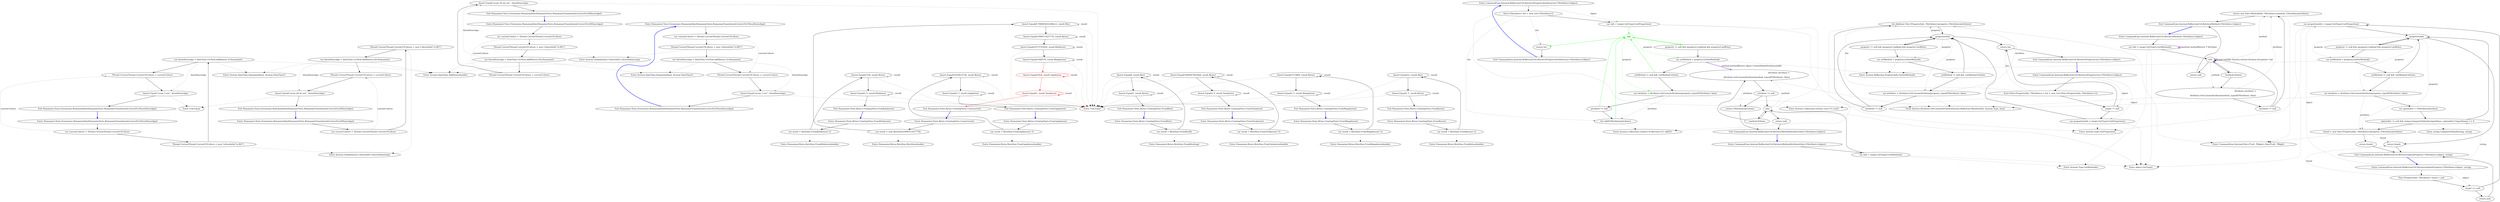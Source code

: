 digraph  {
n0 [label="Entry Humanizer.Tests.Extensions.RomanianDateHumanizeTests.RomanianTranslationIsCorrectForThreeHoursAgo()", span="11-11", cluster="Humanizer.Tests.Extensions.RomanianDateHumanizeTests.RomanianTranslationIsCorrectForThreeHoursAgo()"];
n1 [label="var currentCulture = Thread.CurrentThread.CurrentUICulture", span="13-13", cluster="Humanizer.Tests.Extensions.RomanianDateHumanizeTests.RomanianTranslationIsCorrectForThreeHoursAgo()"];
n2 [label="Thread.CurrentThread.CurrentUICulture = new CultureInfo(''ro-RO'')", span="14-14", cluster="Humanizer.Tests.Extensions.RomanianDateHumanizeTests.RomanianTranslationIsCorrectForThreeHoursAgo()"];
n4 [label="Thread.CurrentThread.CurrentUICulture = currentCulture", span="18-18", cluster="Humanizer.Tests.Extensions.RomanianDateHumanizeTests.RomanianTranslationIsCorrectForThreeHoursAgo()"];
n3 [label="var threeHoursAgo = DateTime.UtcNow.AddHours(-3).Humanize()", span="16-16", cluster="Humanizer.Tests.Extensions.RomanianDateHumanizeTests.RomanianTranslationIsCorrectForThreeHoursAgo()"];
n7 [label="Entry System.Globalization.CultureInfo.CultureInfo(string)", span="0-0", cluster="System.Globalization.CultureInfo.CultureInfo(string)"];
n8 [label="Entry System.DateTime.AddHours(double)", span="0-0", cluster="System.DateTime.AddHours(double)"];
n9 [label="Entry System.DateTime.Humanize(bool, System.DateTime?)", span="21-21", cluster="System.DateTime.Humanize(bool, System.DateTime?)"];
n5 [label="Assert.Equal(''acum 3 ore'', threeHoursAgo)", span="20-20", cluster="Humanizer.Tests.Extensions.RomanianDateHumanizeTests.RomanianTranslationIsCorrectForThreeHoursAgo()"];
n6 [label="Exit Humanizer.Tests.Extensions.RomanianDateHumanizeTests.RomanianTranslationIsCorrectForThreeHoursAgo()", span="11-11", cluster="Humanizer.Tests.Extensions.RomanianDateHumanizeTests.RomanianTranslationIsCorrectForThreeHoursAgo()"];
n10 [label="Entry Unk.Equal", span="", cluster="Unk.Equal"];
n11 [label="Entry Humanizer.Tests.Extensions.RomanianDateHumanizeTests.RomanianTranslationIsCorrectFor20HoursAgo()", span="24-24", cluster="Humanizer.Tests.Extensions.RomanianDateHumanizeTests.RomanianTranslationIsCorrectFor20HoursAgo()"];
n12 [label="var currentCulture = Thread.CurrentThread.CurrentUICulture", span="26-26", cluster="Humanizer.Tests.Extensions.RomanianDateHumanizeTests.RomanianTranslationIsCorrectFor20HoursAgo()"];
n13 [label="Thread.CurrentThread.CurrentUICulture = new CultureInfo(''ro-RO'')", span="27-27", cluster="Humanizer.Tests.Extensions.RomanianDateHumanizeTests.RomanianTranslationIsCorrectFor20HoursAgo()"];
n15 [label="Thread.CurrentThread.CurrentUICulture = currentCulture", span="31-31", cluster="Humanizer.Tests.Extensions.RomanianDateHumanizeTests.RomanianTranslationIsCorrectFor20HoursAgo()"];
n14 [label="var threeHoursAgo = DateTime.UtcNow.AddHours(-20).Humanize()", span="29-29", cluster="Humanizer.Tests.Extensions.RomanianDateHumanizeTests.RomanianTranslationIsCorrectFor20HoursAgo()"];
n16 [label="Assert.Equal(''acum 20 de ore'', threeHoursAgo)", span="33-33", cluster="Humanizer.Tests.Extensions.RomanianDateHumanizeTests.RomanianTranslationIsCorrectFor20HoursAgo()"];
n17 [label="Exit Humanizer.Tests.Extensions.RomanianDateHumanizeTests.RomanianTranslationIsCorrectFor20HoursAgo()", span="24-24", cluster="Humanizer.Tests.Extensions.RomanianDateHumanizeTests.RomanianTranslationIsCorrectFor20HoursAgo()"];
m0_0 [label="Entry Humanizer.Tests.Extensions.RomanianDateHumanizeTests.RomanianTranslationIsCorrectForThreeHoursAgo()", span="11-11", cluster="Humanizer.Tests.Extensions.RomanianDateHumanizeTests.RomanianTranslationIsCorrectForThreeHoursAgo()", file="InstanceBuilder.cs"];
m0_1 [label="var currentCulture = Thread.CurrentThread.CurrentUICulture", span="13-13", cluster="Humanizer.Tests.Extensions.RomanianDateHumanizeTests.RomanianTranslationIsCorrectForThreeHoursAgo()", file="InstanceBuilder.cs"];
m0_2 [label="Thread.CurrentThread.CurrentUICulture = new CultureInfo(''ro-RO'')", span="14-14", cluster="Humanizer.Tests.Extensions.RomanianDateHumanizeTests.RomanianTranslationIsCorrectForThreeHoursAgo()", file="InstanceBuilder.cs"];
m0_4 [label="Thread.CurrentThread.CurrentUICulture = currentCulture", span="18-18", cluster="Humanizer.Tests.Extensions.RomanianDateHumanizeTests.RomanianTranslationIsCorrectForThreeHoursAgo()", file="InstanceBuilder.cs"];
m0_3 [label="var threeHoursAgo = DateTime.UtcNow.AddHours(-3).Humanize()", span="16-16", cluster="Humanizer.Tests.Extensions.RomanianDateHumanizeTests.RomanianTranslationIsCorrectForThreeHoursAgo()", file="InstanceBuilder.cs"];
m0_5 [label="Assert.Equal(''acum 3 ore'', threeHoursAgo)", span="20-20", cluster="Humanizer.Tests.Extensions.RomanianDateHumanizeTests.RomanianTranslationIsCorrectForThreeHoursAgo()", file="InstanceBuilder.cs"];
m0_6 [label="Exit Humanizer.Tests.Extensions.RomanianDateHumanizeTests.RomanianTranslationIsCorrectForThreeHoursAgo()", span="11-11", cluster="Humanizer.Tests.Extensions.RomanianDateHumanizeTests.RomanianTranslationIsCorrectForThreeHoursAgo()", file="InstanceBuilder.cs"];
m0_11 [label="Entry Humanizer.Tests.Extensions.RomanianDateHumanizeTests.RomanianTranslationIsCorrectFor20HoursAgo()", span="24-24", cluster="Humanizer.Tests.Extensions.RomanianDateHumanizeTests.RomanianTranslationIsCorrectFor20HoursAgo()", file="InstanceBuilder.cs"];
m0_12 [label="var currentCulture = Thread.CurrentThread.CurrentUICulture", span="26-26", cluster="Humanizer.Tests.Extensions.RomanianDateHumanizeTests.RomanianTranslationIsCorrectFor20HoursAgo()", file="InstanceBuilder.cs"];
m0_13 [label="Thread.CurrentThread.CurrentUICulture = new CultureInfo(''ro-RO'')", span="27-27", cluster="Humanizer.Tests.Extensions.RomanianDateHumanizeTests.RomanianTranslationIsCorrectFor20HoursAgo()", file="InstanceBuilder.cs"];
m0_15 [label="Thread.CurrentThread.CurrentUICulture = currentCulture", span="31-31", cluster="Humanizer.Tests.Extensions.RomanianDateHumanizeTests.RomanianTranslationIsCorrectFor20HoursAgo()", file="InstanceBuilder.cs"];
m0_14 [label="var threeHoursAgo = DateTime.UtcNow.AddHours(-20).Humanize()", span="29-29", cluster="Humanizer.Tests.Extensions.RomanianDateHumanizeTests.RomanianTranslationIsCorrectFor20HoursAgo()", file="InstanceBuilder.cs"];
m0_16 [label="Assert.Equal(''acum 20 de ore'', threeHoursAgo)", span="33-33", cluster="Humanizer.Tests.Extensions.RomanianDateHumanizeTests.RomanianTranslationIsCorrectFor20HoursAgo()", file="InstanceBuilder.cs"];
m0_17 [label="Exit Humanizer.Tests.Extensions.RomanianDateHumanizeTests.RomanianTranslationIsCorrectFor20HoursAgo()", span="24-24", cluster="Humanizer.Tests.Extensions.RomanianDateHumanizeTests.RomanianTranslationIsCorrectFor20HoursAgo()", file="InstanceBuilder.cs"];
m0_7 [label="Entry System.Globalization.CultureInfo.CultureInfo(string)", span="0-0", cluster="System.Globalization.CultureInfo.CultureInfo(string)", file="InstanceBuilder.cs"];
m0_10 [label="Entry Unk.Equal", span="", cluster="Unk.Equal", file="InstanceBuilder.cs"];
m0_9 [label="Entry System.DateTime.Humanize(bool, System.DateTime?)", span="21-21", cluster="System.DateTime.Humanize(bool, System.DateTime?)", file="InstanceBuilder.cs"];
m1_39 [label="Entry CommandLine.Internal.ReflectionUtil.RetrievePropertyAttributeList<TAttribute>(object)", span="112-112", cluster="CommandLine.Internal.ReflectionUtil.RetrievePropertyAttributeList<TAttribute>(object)", file="ReflectionExtensions.cs"];
m1_42 [label=info, span="118-118", cluster="CommandLine.Internal.ReflectionUtil.RetrievePropertyAttributeList<TAttribute>(object)", color=green, community=0, file="ReflectionExtensions.cs"];
m1_41 [label="var info = target.GetType().GetProperties()", span="116-116", cluster="CommandLine.Internal.ReflectionUtil.RetrievePropertyAttributeList<TAttribute>(object)", file="ReflectionExtensions.cs"];
m1_48 [label="list.Add((TAttribute)attribute)", span="128-128", cluster="CommandLine.Internal.ReflectionUtil.RetrievePropertyAttributeList<TAttribute>(object)", file="ReflectionExtensions.cs"];
m1_43 [label="property != null && (property.CanRead && property.CanWrite)", span="120-120", cluster="CommandLine.Internal.ReflectionUtil.RetrievePropertyAttributeList<TAttribute>(object)", file="ReflectionExtensions.cs"];
m1_45 [label="setMethod != null && !setMethod.IsStatic", span="123-123", cluster="CommandLine.Internal.ReflectionUtil.RetrievePropertyAttributeList<TAttribute>(object)", file="ReflectionExtensions.cs"];
m1_47 [label="attribute != null", span="126-126", cluster="CommandLine.Internal.ReflectionUtil.RetrievePropertyAttributeList<TAttribute>(object)", file="ReflectionExtensions.cs"];
m1_49 [label="return list;", span="134-134", cluster="CommandLine.Internal.ReflectionUtil.RetrievePropertyAttributeList<TAttribute>(object)", file="ReflectionExtensions.cs"];
m1_44 [label="var setMethod = property.GetSetMethod()", span="122-122", cluster="CommandLine.Internal.ReflectionUtil.RetrievePropertyAttributeList<TAttribute>(object)", file="ReflectionExtensions.cs"];
m1_46 [label="var attribute = Attribute.GetCustomAttribute(property, typeof(TAttribute), false)", span="125-125", cluster="CommandLine.Internal.ReflectionUtil.RetrievePropertyAttributeList<TAttribute>(object)", file="ReflectionExtensions.cs"];
m1_40 [label="IList<TAttribute> list = new List<TAttribute>()", span="115-115", cluster="CommandLine.Internal.ReflectionUtil.RetrievePropertyAttributeList<TAttribute>(object)", file="ReflectionExtensions.cs"];
m1_50 [label="Exit CommandLine.Internal.ReflectionUtil.RetrievePropertyAttributeList<TAttribute>(object)", span="112-112", cluster="CommandLine.Internal.ReflectionUtil.RetrievePropertyAttributeList<TAttribute>(object)", file="ReflectionExtensions.cs"];
m1_17 [label="Entry System.Attribute.GetCustomAttribute(System.Reflection.MemberInfo, System.Type, bool)", span="0-0", cluster="System.Attribute.GetCustomAttribute(System.Reflection.MemberInfo, System.Type, bool)", file="ReflectionExtensions.cs"];
m1_20 [label="Entry CommandLine.Internal.ReflectionUtil.RetrieveMethod<TAttribute>(object)", span="70-70", cluster="CommandLine.Internal.ReflectionUtil.RetrieveMethod<TAttribute>(object)", file="ReflectionExtensions.cs"];
m1_21 [label="var info = target.GetType().GetMethods()", span="73-73", cluster="CommandLine.Internal.ReflectionUtil.RetrieveMethod<TAttribute>(object)", file="ReflectionExtensions.cs"];
m1_24 [label="Attribute attribute =\r\n                        Attribute.GetCustomAttribute(method, typeof(TAttribute), false)", span="79-80", cluster="CommandLine.Internal.ReflectionUtil.RetrieveMethod<TAttribute>(object)", file="ReflectionExtensions.cs"];
m1_22 [label=info, span="75-75", cluster="CommandLine.Internal.ReflectionUtil.RetrieveMethod<TAttribute>(object)", file="ReflectionExtensions.cs"];
m1_23 [label="!method.IsStatic", span="77-77", cluster="CommandLine.Internal.ReflectionUtil.RetrieveMethod<TAttribute>(object)", file="ReflectionExtensions.cs"];
m1_25 [label="attribute != null", span="81-81", cluster="CommandLine.Internal.ReflectionUtil.RetrieveMethod<TAttribute>(object)", file="ReflectionExtensions.cs"];
m1_26 [label="return new Pair<MethodInfo, TAttribute>(method, (TAttribute)attribute);", span="83-83", cluster="CommandLine.Internal.ReflectionUtil.RetrieveMethod<TAttribute>(object)", file="ReflectionExtensions.cs"];
m1_27 [label="return null;", span="88-88", cluster="CommandLine.Internal.ReflectionUtil.RetrieveMethod<TAttribute>(object)", file="ReflectionExtensions.cs"];
m1_28 [label="Exit CommandLine.Internal.ReflectionUtil.RetrieveMethod<TAttribute>(object)", span="70-70", cluster="CommandLine.Internal.ReflectionUtil.RetrieveMethod<TAttribute>(object)", file="ReflectionExtensions.cs"];
m1_30 [label="Entry CommandLine.Internal.ReflectionUtil.RetrieveMethodAttributeOnly<TAttribute>(object)", span="91-91", cluster="CommandLine.Internal.ReflectionUtil.RetrieveMethodAttributeOnly<TAttribute>(object)", file="ReflectionExtensions.cs"];
m1_34 [label="Attribute attribute =\r\n                        Attribute.GetCustomAttribute(method, typeof(TAttribute), false)", span="100-101", cluster="CommandLine.Internal.ReflectionUtil.RetrieveMethodAttributeOnly<TAttribute>(object)", file="ReflectionExtensions.cs"];
m1_31 [label="var info = target.GetType().GetMethods()", span="94-94", cluster="CommandLine.Internal.ReflectionUtil.RetrieveMethodAttributeOnly<TAttribute>(object)", file="ReflectionExtensions.cs"];
m1_32 [label=info, span="96-96", cluster="CommandLine.Internal.ReflectionUtil.RetrieveMethodAttributeOnly<TAttribute>(object)", file="ReflectionExtensions.cs"];
m1_33 [label="!method.IsStatic", span="98-98", cluster="CommandLine.Internal.ReflectionUtil.RetrieveMethodAttributeOnly<TAttribute>(object)", file="ReflectionExtensions.cs"];
m1_35 [label="attribute != null", span="102-102", cluster="CommandLine.Internal.ReflectionUtil.RetrieveMethodAttributeOnly<TAttribute>(object)", file="ReflectionExtensions.cs"];
m1_36 [label="return (TAttribute)attribute;", span="104-104", cluster="CommandLine.Internal.ReflectionUtil.RetrieveMethodAttributeOnly<TAttribute>(object)", file="ReflectionExtensions.cs"];
m1_37 [label="return null;", span="109-109", cluster="CommandLine.Internal.ReflectionUtil.RetrieveMethodAttributeOnly<TAttribute>(object)", file="ReflectionExtensions.cs"];
m1_38 [label="Exit CommandLine.Internal.ReflectionUtil.RetrieveMethodAttributeOnly<TAttribute>(object)", span="91-91", cluster="CommandLine.Internal.ReflectionUtil.RetrieveMethodAttributeOnly<TAttribute>(object)", file="ReflectionExtensions.cs"];
m1_18 [label="Entry CommandLine.Internal.Pair<TLeft, TRight>.Pair(TLeft, TRight)", span="37-37", cluster="CommandLine.Internal.Pair<TLeft, TRight>.Pair(TLeft, TRight)", file="ReflectionExtensions.cs"];
m1_74 [label="Entry string.CompareOrdinal(string, string)", span="0-0", cluster="string.CompareOrdinal(string, string)", file="ReflectionExtensions.cs"];
m1_19 [label="Entry System.Collections.Generic.ICollection<T>.Add(T)", span="0-0", cluster="System.Collections.Generic.ICollection<T>.Add(T)", file="ReflectionExtensions.cs"];
m1_16 [label="Entry System.Reflection.PropertyInfo.GetSetMethod()", span="0-0", cluster="System.Reflection.PropertyInfo.GetSetMethod()", file="ReflectionExtensions.cs"];
m1_58 [label="Entry CommandLine.Internal.ReflectionUtil.RetrieveOptionProperty<TAttribute>(object, string)", span="151-151", cluster="CommandLine.Internal.ReflectionUtil.RetrieveOptionProperty<TAttribute>(object, string)", file="ReflectionExtensions.cs"];
m1_62 [label="var propertiesInfo = target.GetType().GetProperties()", span="156-156", cluster="CommandLine.Internal.ReflectionUtil.RetrieveOptionProperty<TAttribute>(object, string)", file="ReflectionExtensions.cs"];
m1_65 [label="var setMethod = property.GetSetMethod()", span="162-162", cluster="CommandLine.Internal.ReflectionUtil.RetrieveOptionProperty<TAttribute>(object, string)", file="ReflectionExtensions.cs"];
m1_67 [label="var attribute = Attribute.GetCustomAttribute(property, typeof(TAttribute), false)", span="165-165", cluster="CommandLine.Internal.ReflectionUtil.RetrieveOptionProperty<TAttribute>(object, string)", file="ReflectionExtensions.cs"];
m1_60 [label="target == null", span="155-155", cluster="CommandLine.Internal.ReflectionUtil.RetrieveOptionProperty<TAttribute>(object, string)", file="ReflectionExtensions.cs"];
m1_63 [label=propertiesInfo, span="158-158", cluster="CommandLine.Internal.ReflectionUtil.RetrieveOptionProperty<TAttribute>(object, string)", file="ReflectionExtensions.cs"];
m1_64 [label="property != null && (property.CanRead && property.CanWrite)", span="160-160", cluster="CommandLine.Internal.ReflectionUtil.RetrieveOptionProperty<TAttribute>(object, string)", file="ReflectionExtensions.cs"];
m1_66 [label="setMethod != null && !setMethod.IsStatic", span="163-163", cluster="CommandLine.Internal.ReflectionUtil.RetrieveOptionProperty<TAttribute>(object, string)", file="ReflectionExtensions.cs"];
m1_68 [label="var optionAttr = (TAttribute)attribute", span="166-166", cluster="CommandLine.Internal.ReflectionUtil.RetrieveOptionProperty<TAttribute>(object, string)", file="ReflectionExtensions.cs"];
m1_70 [label="found = new Pair<PropertyInfo, TAttribute>(property, (TAttribute)attribute)", span="169-169", cluster="CommandLine.Internal.ReflectionUtil.RetrieveOptionProperty<TAttribute>(object, string)", file="ReflectionExtensions.cs"];
m1_59 [label="Pair<PropertyInfo, TAttribute> found = null", span="154-154", cluster="CommandLine.Internal.ReflectionUtil.RetrieveOptionProperty<TAttribute>(object, string)", file="ReflectionExtensions.cs"];
m1_69 [label="optionAttr != null && string.CompareOrdinal(uniqueName, optionAttr.UniqueName) == 0", span="167-167", cluster="CommandLine.Internal.ReflectionUtil.RetrieveOptionProperty<TAttribute>(object, string)", file="ReflectionExtensions.cs"];
m1_61 [label="return null;", span="155-155", cluster="CommandLine.Internal.ReflectionUtil.RetrieveOptionProperty<TAttribute>(object, string)", file="ReflectionExtensions.cs"];
m1_72 [label="return found;", span="175-175", cluster="CommandLine.Internal.ReflectionUtil.RetrieveOptionProperty<TAttribute>(object, string)", file="ReflectionExtensions.cs"];
m1_71 [label="return found;", span="170-170", cluster="CommandLine.Internal.ReflectionUtil.RetrieveOptionProperty<TAttribute>(object, string)", file="ReflectionExtensions.cs"];
m1_73 [label="Exit CommandLine.Internal.ReflectionUtil.RetrieveOptionProperty<TAttribute>(object, string)", span="151-151", cluster="CommandLine.Internal.ReflectionUtil.RetrieveOptionProperty<TAttribute>(object, string)", file="ReflectionExtensions.cs"];
m1_14 [label="Entry object.GetType()", span="0-0", cluster="object.GetType()", file="ReflectionExtensions.cs"];
m1_0 [label="Entry CommandLine.Internal.ReflectionUtil.RetrievePropertyList<TAttribute>(object)", span="43-43", cluster="CommandLine.Internal.ReflectionUtil.RetrievePropertyList<TAttribute>(object)", file="ReflectionExtensions.cs"];
m1_3 [label="var propertiesInfo = target.GetType().GetProperties()", span="49-49", cluster="CommandLine.Internal.ReflectionUtil.RetrievePropertyList<TAttribute>(object)", file="ReflectionExtensions.cs"];
m1_10 [label="list.Add(new Pair<PropertyInfo, TAttribute>(property, (TAttribute)attribute))", span="61-61", cluster="CommandLine.Internal.ReflectionUtil.RetrievePropertyList<TAttribute>(object)", file="ReflectionExtensions.cs"];
m1_6 [label="var setMethod = property.GetSetMethod()", span="55-55", cluster="CommandLine.Internal.ReflectionUtil.RetrievePropertyList<TAttribute>(object)", file="ReflectionExtensions.cs"];
m1_8 [label="var attribute = Attribute.GetCustomAttribute(property, typeof(TAttribute), false)", span="58-58", cluster="CommandLine.Internal.ReflectionUtil.RetrievePropertyList<TAttribute>(object)", file="ReflectionExtensions.cs"];
m1_1 [label="IList<Pair<PropertyInfo, TAttribute>> list = new List<Pair<PropertyInfo, TAttribute>>()", span="46-46", cluster="CommandLine.Internal.ReflectionUtil.RetrievePropertyList<TAttribute>(object)", file="ReflectionExtensions.cs"];
m1_2 [label="target != null", span="47-47", cluster="CommandLine.Internal.ReflectionUtil.RetrievePropertyList<TAttribute>(object)", file="ReflectionExtensions.cs"];
m1_4 [label=propertiesInfo, span="51-51", cluster="CommandLine.Internal.ReflectionUtil.RetrievePropertyList<TAttribute>(object)", file="ReflectionExtensions.cs"];
m1_9 [label="attribute != null", span="59-59", cluster="CommandLine.Internal.ReflectionUtil.RetrievePropertyList<TAttribute>(object)", file="ReflectionExtensions.cs"];
m1_5 [label="property != null && (property.CanRead && property.CanWrite)", span="53-53", cluster="CommandLine.Internal.ReflectionUtil.RetrievePropertyList<TAttribute>(object)", file="ReflectionExtensions.cs"];
m1_7 [label="setMethod != null && !setMethod.IsStatic", span="56-56", cluster="CommandLine.Internal.ReflectionUtil.RetrievePropertyList<TAttribute>(object)", file="ReflectionExtensions.cs"];
m1_11 [label="return list;", span="67-67", cluster="CommandLine.Internal.ReflectionUtil.RetrievePropertyList<TAttribute>(object)", file="ReflectionExtensions.cs"];
m1_12 [label="Exit CommandLine.Internal.ReflectionUtil.RetrievePropertyList<TAttribute>(object)", span="43-43", cluster="CommandLine.Internal.ReflectionUtil.RetrievePropertyList<TAttribute>(object)", file="ReflectionExtensions.cs"];
m1_29 [label="Entry System.Type.GetMethods()", span="0-0", cluster="System.Type.GetMethods()", file="ReflectionExtensions.cs"];
m1_15 [label="Entry System.Type.GetProperties()", span="0-0", cluster="System.Type.GetProperties()", file="ReflectionExtensions.cs"];
m1_13 [label="Entry System.Collections.Generic.List<T>.List()", span="0-0", cluster="System.Collections.Generic.List<T>.List()", file="ReflectionExtensions.cs"];
m2_34 [label="Entry Humanizer.Bytes.ByteSize.FromMegabytes(double)", span="130-130", cluster="Humanizer.Bytes.ByteSize.FromMegabytes(double)", file="ReflectionHelper.cs"];
m2_35 [label="Entry Humanizer.Tests.Bytes.CreatingTests.FromGigabytes()", span="79-79", cluster="Humanizer.Tests.Bytes.CreatingTests.FromGigabytes()", file="ReflectionHelper.cs"];
m2_36 [label="var result = ByteSize.FromGigabytes(1.5)", span="81-81", cluster="Humanizer.Tests.Bytes.CreatingTests.FromGigabytes()", file="ReflectionHelper.cs"];
m2_37 [label="Assert.Equal(1610612736, result.Bytes)", span="83-83", cluster="Humanizer.Tests.Bytes.CreatingTests.FromGigabytes()", file="ReflectionHelper.cs"];
m2_38 [label="Assert.Equal(1.5, result.Gigabytes)", span="84-84", cluster="Humanizer.Tests.Bytes.CreatingTests.FromGigabytes()", file="ReflectionHelper.cs"];
m2_39 [label="Exit Humanizer.Tests.Bytes.CreatingTests.FromGigabytes()", span="79-79", cluster="Humanizer.Tests.Bytes.CreatingTests.FromGigabytes()", file="ReflectionHelper.cs"];
m2_0 [label="Entry Humanizer.Tests.Bytes.CreatingTests.Constructor()", span="30-30", cluster="Humanizer.Tests.Bytes.CreatingTests.Constructor()", file="ReflectionHelper.cs"];
m2_1 [label="var result = new ByteSize(1099511627776)", span="32-32", cluster="Humanizer.Tests.Bytes.CreatingTests.Constructor()", file="ReflectionHelper.cs"];
m2_2 [label="Assert.Equal(8.796093022208e12, result.Bits)", span="34-34", cluster="Humanizer.Tests.Bytes.CreatingTests.Constructor()", file="ReflectionHelper.cs"];
m2_3 [label="Assert.Equal(1099511627776, result.Bytes)", span="35-35", cluster="Humanizer.Tests.Bytes.CreatingTests.Constructor()", file="ReflectionHelper.cs"];
m2_4 [label="Assert.Equal(1073741824, result.Kilobytes)", span="36-36", cluster="Humanizer.Tests.Bytes.CreatingTests.Constructor()", file="ReflectionHelper.cs"];
m2_5 [label="Assert.Equal(1048576, result.Megabytes)", span="37-37", cluster="Humanizer.Tests.Bytes.CreatingTests.Constructor()", file="ReflectionHelper.cs"];
m2_6 [label="Assert.Equal(1024, result.Gigabytes)", span="38-38", cluster="Humanizer.Tests.Bytes.CreatingTests.Constructor()", color=red, community=0, file="ReflectionHelper.cs"];
m2_7 [label="Assert.Equal(1, result.Terabytes)", span="39-39", cluster="Humanizer.Tests.Bytes.CreatingTests.Constructor()", color=red, community=0, file="ReflectionHelper.cs"];
m2_8 [label="Exit Humanizer.Tests.Bytes.CreatingTests.Constructor()", span="30-30", cluster="Humanizer.Tests.Bytes.CreatingTests.Constructor()", file="ReflectionHelper.cs"];
m2_40 [label="Entry Humanizer.Bytes.ByteSize.FromGigabytes(double)", span="135-135", cluster="Humanizer.Bytes.ByteSize.FromGigabytes(double)", file="ReflectionHelper.cs"];
m2_23 [label="Entry Humanizer.Tests.Bytes.CreatingTests.FromKilobytes()", span="61-61", cluster="Humanizer.Tests.Bytes.CreatingTests.FromKilobytes()", file="ReflectionHelper.cs"];
m2_24 [label="var result = ByteSize.FromKilobytes(1.5)", span="63-63", cluster="Humanizer.Tests.Bytes.CreatingTests.FromKilobytes()", file="ReflectionHelper.cs"];
m2_25 [label="Assert.Equal(1536, result.Bytes)", span="65-65", cluster="Humanizer.Tests.Bytes.CreatingTests.FromKilobytes()", file="ReflectionHelper.cs"];
m2_26 [label="Assert.Equal(1.5, result.Kilobytes)", span="66-66", cluster="Humanizer.Tests.Bytes.CreatingTests.FromKilobytes()", file="ReflectionHelper.cs"];
m2_27 [label="Exit Humanizer.Tests.Bytes.CreatingTests.FromKilobytes()", span="61-61", cluster="Humanizer.Tests.Bytes.CreatingTests.FromKilobytes()", file="ReflectionHelper.cs"];
m2_17 [label="Entry Humanizer.Tests.Bytes.CreatingTests.FromBytes()", span="52-52", cluster="Humanizer.Tests.Bytes.CreatingTests.FromBytes()", file="ReflectionHelper.cs"];
m2_18 [label="var result = ByteSize.FromBytes(1.5)", span="54-54", cluster="Humanizer.Tests.Bytes.CreatingTests.FromBytes()", file="ReflectionHelper.cs"];
m2_19 [label="Assert.Equal(12, result.Bits)", span="56-56", cluster="Humanizer.Tests.Bytes.CreatingTests.FromBytes()", file="ReflectionHelper.cs"];
m2_20 [label="Assert.Equal(1.5, result.Bytes)", span="57-57", cluster="Humanizer.Tests.Bytes.CreatingTests.FromBytes()", file="ReflectionHelper.cs"];
m2_21 [label="Exit Humanizer.Tests.Bytes.CreatingTests.FromBytes()", span="52-52", cluster="Humanizer.Tests.Bytes.CreatingTests.FromBytes()", file="ReflectionHelper.cs"];
m2_11 [label="Entry Humanizer.Tests.Bytes.CreatingTests.FromBits()", span="43-43", cluster="Humanizer.Tests.Bytes.CreatingTests.FromBits()", file="ReflectionHelper.cs"];
m2_12 [label="var result = ByteSize.FromBits(8)", span="45-45", cluster="Humanizer.Tests.Bytes.CreatingTests.FromBits()", file="ReflectionHelper.cs"];
m2_13 [label="Assert.Equal(8, result.Bits)", span="47-47", cluster="Humanizer.Tests.Bytes.CreatingTests.FromBits()", file="ReflectionHelper.cs"];
m2_14 [label="Assert.Equal(1, result.Bytes)", span="48-48", cluster="Humanizer.Tests.Bytes.CreatingTests.FromBits()", file="ReflectionHelper.cs"];
m2_15 [label="Exit Humanizer.Tests.Bytes.CreatingTests.FromBits()", span="43-43", cluster="Humanizer.Tests.Bytes.CreatingTests.FromBits()", file="ReflectionHelper.cs"];
m2_16 [label="Entry Humanizer.Bytes.ByteSize.FromBits(long)", span="115-115", cluster="Humanizer.Bytes.ByteSize.FromBits(long)", file="ReflectionHelper.cs"];
m2_28 [label="Entry Humanizer.Bytes.ByteSize.FromKilobytes(double)", span="125-125", cluster="Humanizer.Bytes.ByteSize.FromKilobytes(double)", file="ReflectionHelper.cs"];
m2_46 [label="Entry Humanizer.Bytes.ByteSize.FromTerabytes(double)", span="140-140", cluster="Humanizer.Bytes.ByteSize.FromTerabytes(double)", file="ReflectionHelper.cs"];
m2_41 [label="Entry Humanizer.Tests.Bytes.CreatingTests.FromTerabytes()", span="88-88", cluster="Humanizer.Tests.Bytes.CreatingTests.FromTerabytes()", file="ReflectionHelper.cs"];
m2_42 [label="var result = ByteSize.FromTerabytes(1.5)", span="90-90", cluster="Humanizer.Tests.Bytes.CreatingTests.FromTerabytes()", file="ReflectionHelper.cs"];
m2_43 [label="Assert.Equal(1649267441664, result.Bytes)", span="92-92", cluster="Humanizer.Tests.Bytes.CreatingTests.FromTerabytes()", file="ReflectionHelper.cs"];
m2_44 [label="Assert.Equal(1.5, result.Terabytes)", span="93-93", cluster="Humanizer.Tests.Bytes.CreatingTests.FromTerabytes()", file="ReflectionHelper.cs"];
m2_45 [label="Exit Humanizer.Tests.Bytes.CreatingTests.FromTerabytes()", span="88-88", cluster="Humanizer.Tests.Bytes.CreatingTests.FromTerabytes()", file="ReflectionHelper.cs"];
m2_29 [label="Entry Humanizer.Tests.Bytes.CreatingTests.FromMegabytes()", span="70-70", cluster="Humanizer.Tests.Bytes.CreatingTests.FromMegabytes()", file="ReflectionHelper.cs"];
m2_30 [label="var result = ByteSize.FromMegabytes(1.5)", span="72-72", cluster="Humanizer.Tests.Bytes.CreatingTests.FromMegabytes()", file="ReflectionHelper.cs"];
m2_31 [label="Assert.Equal(1572864, result.Bytes)", span="74-74", cluster="Humanizer.Tests.Bytes.CreatingTests.FromMegabytes()", file="ReflectionHelper.cs"];
m2_32 [label="Assert.Equal(1.5, result.Megabytes)", span="75-75", cluster="Humanizer.Tests.Bytes.CreatingTests.FromMegabytes()", file="ReflectionHelper.cs"];
m2_33 [label="Exit Humanizer.Tests.Bytes.CreatingTests.FromMegabytes()", span="70-70", cluster="Humanizer.Tests.Bytes.CreatingTests.FromMegabytes()", file="ReflectionHelper.cs"];
m2_22 [label="Entry Humanizer.Bytes.ByteSize.FromBytes(double)", span="120-120", cluster="Humanizer.Bytes.ByteSize.FromBytes(double)", file="ReflectionHelper.cs"];
m2_9 [label="Entry Humanizer.Bytes.ByteSize.ByteSize(double)", span="102-102", cluster="Humanizer.Bytes.ByteSize.ByteSize(double)", file="ReflectionHelper.cs"];
n0 -> n1  [key=0, style=solid];
n1 -> n2  [key=0, style=solid];
n1 -> n4  [key=1, style=dashed, color=darkseagreen4, label=currentCulture];
n2 -> n3  [key=0, style=solid];
n2 -> n7  [key=2, style=dotted];
n4 -> n5  [key=0, style=solid];
n3 -> n4  [key=0, style=solid];
n3 -> n8  [key=2, style=dotted];
n3 -> n9  [key=2, style=dotted];
n3 -> n5  [key=1, style=dashed, color=darkseagreen4, label=threeHoursAgo];
n5 -> n6  [key=0, style=solid];
n5 -> n10  [key=2, style=dotted];
n6 -> n0  [key=0, style=bold, color=blue];
n11 -> n12  [key=0, style=solid];
n12 -> n13  [key=0, style=solid];
n12 -> n15  [key=1, style=dashed, color=darkseagreen4, label=currentCulture];
n13 -> n14  [key=0, style=solid];
n13 -> n7  [key=2, style=dotted];
n15 -> n16  [key=0, style=solid];
n14 -> n15  [key=0, style=solid];
n14 -> n8  [key=2, style=dotted];
n14 -> n9  [key=2, style=dotted];
n14 -> n16  [key=1, style=dashed, color=darkseagreen4, label=threeHoursAgo];
n16 -> n17  [key=0, style=solid];
n16 -> n10  [key=2, style=dotted];
n17 -> n11  [key=0, style=bold, color=blue];
m0_0 -> m0_1  [key=0, style=solid];
m0_1 -> m0_2  [key=0, style=solid];
m0_1 -> m0_4  [key=1, style=dashed, color=darkseagreen4, label=currentCulture];
m0_2 -> m0_3  [key=0, style=solid];
m0_2 -> m0_7  [key=2, style=dotted];
m0_4 -> m0_5  [key=0, style=solid];
m0_3 -> m0_4  [key=0, style=solid];
m0_3 -> n8  [key=2, style=dotted];
m0_3 -> m0_9  [key=2, style=dotted];
m0_3 -> m0_5  [key=1, style=dashed, color=darkseagreen4, label=threeHoursAgo];
m0_5 -> m0_6  [key=0, style=solid];
m0_5 -> m0_10  [key=2, style=dotted];
m0_6 -> m0_0  [key=0, style=bold, color=blue];
m0_11 -> m0_12  [key=0, style=solid];
m0_12 -> m0_13  [key=0, style=solid];
m0_12 -> m0_15  [key=1, style=dashed, color=darkseagreen4, label=currentCulture];
m0_13 -> m0_14  [key=0, style=solid];
m0_13 -> m0_7  [key=2, style=dotted];
m0_15 -> m0_16  [key=0, style=solid];
m0_14 -> m0_15  [key=0, style=solid];
m0_14 -> n8  [key=2, style=dotted];
m0_14 -> m0_9  [key=2, style=dotted];
m0_14 -> m0_16  [key=1, style=dashed, color=darkseagreen4, label=threeHoursAgo];
m0_16 -> m0_17  [key=0, style=solid];
m0_16 -> m0_10  [key=2, style=dotted];
m0_17 -> m0_11  [key=0, style=bold, color=blue];
m1_39 -> m1_41  [key=1, style=dashed, color=darkseagreen4, label=object];
m1_39 -> m1_40  [key=0, style=solid];
m1_42 -> m1_43  [key=0, style=solid, color=green];
m1_42 -> m1_49  [key=0, style=solid, color=green];
m1_42 -> m1_44  [key=1, style=dashed, color=green, label=property];
m1_42 -> m1_46  [key=1, style=dashed, color=green, label=property];
m1_41 -> m1_42  [key=0, style=solid, color=green];
m1_41 -> m1_14  [key=2, style=dotted];
m1_41 -> m1_15  [key=2, style=dotted];
m1_48 -> m1_42  [key=0, style=solid, color=green];
m1_48 -> m1_19  [key=2, style=dotted];
m1_43 -> m1_42  [key=0, style=solid, color=green];
m1_43 -> m1_44  [key=0, style=solid];
m1_45 -> m1_42  [key=0, style=solid, color=green];
m1_45 -> m1_46  [key=0, style=solid];
m1_47 -> m1_42  [key=0, style=solid, color=green];
m1_47 -> m1_48  [key=0, style=solid];
m1_49 -> m1_50  [key=0, style=solid];
m1_44 -> m1_45  [key=0, style=solid];
m1_44 -> m1_16  [key=2, style=dotted];
m1_44 -> m1_34  [key=3, color=darkorchid, style=bold, label="method methodReturn object CreateDefaultForImmutable"];
m1_46 -> m1_48  [key=1, style=dashed, color=darkseagreen4, label=attribute];
m1_46 -> m1_47  [key=0, style=solid];
m1_46 -> m1_17  [key=2, style=dotted];
m1_40 -> m1_41  [key=0, style=solid];
m1_40 -> m1_48  [key=1, style=dashed, color=darkseagreen4, label=list];
m1_40 -> m1_49  [key=1, style=dashed, color=darkseagreen4, label=list];
m1_40 -> m1_13  [key=2, style=dotted];
m1_50 -> m1_39  [key=0, style=bold, color=blue];
m1_20 -> m1_21  [key=0, style=solid];
m1_21 -> m1_14  [key=2, style=dotted];
m1_21 -> m1_21  [key=3, color=darkorchid, style=bold, label="method methodReturn T SetValue"];
m1_21 -> m1_22  [key=0, style=solid];
m1_21 -> m1_29  [key=2, style=dotted];
m1_24 -> m1_17  [key=2, style=dotted];
m1_24 -> m1_25  [key=0, style=solid];
m1_24 -> m1_26  [key=1, style=dashed, color=darkseagreen4, label=attribute];
m1_22 -> m1_24  [key=1, style=dashed, color=darkseagreen4, label=method];
m1_22 -> m1_22  [key=3, color=darkorchid, style=bold, label="Local variable System.Action<System.Exception> fail"];
m1_22 -> m1_23  [key=0, style=solid];
m1_22 -> m1_27  [key=0, style=solid];
m1_22 -> m1_26  [key=1, style=dashed, color=darkseagreen4, label=method];
m1_23 -> m1_24  [key=0, style=solid];
m1_23 -> m1_22  [key=0, style=solid];
m1_25 -> m1_22  [key=0, style=solid];
m1_25 -> m1_26  [key=0, style=solid];
m1_26 -> m1_18  [key=2, style=dotted];
m1_26 -> m1_28  [key=0, style=solid];
m1_27 -> m1_28  [key=0, style=solid];
m1_28 -> m1_20  [key=0, style=bold, color=blue];
m1_30 -> m1_31  [key=0, style=solid];
m1_34 -> m1_35  [key=0, style=solid];
m1_34 -> m1_17  [key=2, style=dotted];
m1_34 -> m1_36  [key=1, style=dashed, color=darkseagreen4, label=attribute];
m1_31 -> m1_14  [key=2, style=dotted];
m1_31 -> m1_32  [key=0, style=solid];
m1_31 -> m1_29  [key=2, style=dotted];
m1_32 -> m1_34  [key=1, style=dashed, color=darkseagreen4, label=method];
m1_32 -> m1_33  [key=0, style=solid];
m1_32 -> m1_37  [key=0, style=solid];
m1_33 -> m1_34  [key=0, style=solid];
m1_33 -> m1_32  [key=0, style=solid];
m1_35 -> m1_32  [key=0, style=solid];
m1_35 -> m1_36  [key=0, style=solid];
m1_36 -> m1_38  [key=0, style=solid];
m1_37 -> m1_38  [key=0, style=solid];
m1_38 -> m1_30  [key=0, style=bold, color=blue];
m1_58 -> m1_62  [key=1, style=dashed, color=darkseagreen4, label=object];
m1_58 -> m1_59  [key=0, style=solid];
m1_58 -> m1_60  [key=1, style=dashed, color=darkseagreen4, label=object];
m1_58 -> m1_69  [key=1, style=dashed, color=darkseagreen4, label=string];
m1_62 -> m1_14  [key=2, style=dotted];
m1_62 -> m1_15  [key=2, style=dotted];
m1_62 -> m1_63  [key=0, style=solid];
m1_65 -> m1_16  [key=2, style=dotted];
m1_65 -> m1_66  [key=0, style=solid];
m1_67 -> m1_17  [key=2, style=dotted];
m1_67 -> m1_68  [key=0, style=solid];
m1_67 -> m1_70  [key=1, style=dashed, color=darkseagreen4, label=attribute];
m1_60 -> m1_62  [key=0, style=solid];
m1_60 -> m1_61  [key=0, style=solid];
m1_63 -> m1_65  [key=1, style=dashed, color=darkseagreen4, label=property];
m1_63 -> m1_67  [key=1, style=dashed, color=darkseagreen4, label=property];
m1_63 -> m1_64  [key=0, style=solid];
m1_63 -> m1_72  [key=0, style=solid];
m1_63 -> m1_70  [key=1, style=dashed, color=darkseagreen4, label=property];
m1_64 -> m1_65  [key=0, style=solid];
m1_64 -> m1_63  [key=0, style=solid];
m1_66 -> m1_67  [key=0, style=solid];
m1_66 -> m1_63  [key=0, style=solid];
m1_68 -> m1_69  [key=0, style=solid];
m1_70 -> m1_18  [key=2, style=dotted];
m1_70 -> m1_71  [key=0, style=solid];
m1_70 -> m1_72  [key=1, style=dashed, color=darkseagreen4, label=found];
m1_59 -> m1_60  [key=0, style=solid];
m1_59 -> m1_72  [key=1, style=dashed, color=darkseagreen4, label=found];
m1_69 -> m1_63  [key=0, style=solid];
m1_69 -> m1_70  [key=0, style=solid];
m1_69 -> m1_74  [key=2, style=dotted];
m1_61 -> m1_73  [key=0, style=solid];
m1_72 -> m1_73  [key=0, style=solid];
m1_71 -> m1_73  [key=0, style=solid];
m1_73 -> m1_58  [key=0, style=bold, color=blue];
m1_0 -> m1_3  [key=1, style=dashed, color=darkseagreen4, label=object];
m1_0 -> m1_1  [key=0, style=solid];
m1_0 -> m1_2  [key=1, style=dashed, color=darkseagreen4, label=object];
m1_3 -> m1_14  [key=2, style=dotted];
m1_3 -> m1_15  [key=2, style=dotted];
m1_3 -> m1_4  [key=0, style=solid];
m1_10 -> m1_19  [key=2, style=dotted];
m1_10 -> m1_4  [key=0, style=solid];
m1_10 -> m1_18  [key=2, style=dotted];
m1_6 -> m1_16  [key=2, style=dotted];
m1_6 -> m1_7  [key=0, style=solid];
m1_8 -> m1_17  [key=2, style=dotted];
m1_8 -> m1_10  [key=1, style=dashed, color=darkseagreen4, label=attribute];
m1_8 -> m1_9  [key=0, style=solid];
m1_1 -> m1_13  [key=2, style=dotted];
m1_1 -> m1_10  [key=1, style=dashed, color=darkseagreen4, label=list];
m1_1 -> m1_2  [key=0, style=solid];
m1_1 -> m1_11  [key=1, style=dashed, color=darkseagreen4, label=list];
m1_2 -> m1_3  [key=0, style=solid];
m1_2 -> m1_11  [key=0, style=solid];
m1_4 -> m1_10  [key=1, style=dashed, color=darkseagreen4, label=property];
m1_4 -> m1_6  [key=1, style=dashed, color=darkseagreen4, label=property];
m1_4 -> m1_8  [key=1, style=dashed, color=darkseagreen4, label=property];
m1_4 -> m1_5  [key=0, style=solid];
m1_4 -> m1_11  [key=0, style=solid];
m1_9 -> m1_10  [key=0, style=solid];
m1_9 -> m1_4  [key=0, style=solid];
m1_5 -> m1_6  [key=0, style=solid];
m1_5 -> m1_4  [key=0, style=solid];
m1_7 -> m1_8  [key=0, style=solid];
m1_7 -> m1_4  [key=0, style=solid];
m1_11 -> m1_12  [key=0, style=solid];
m1_12 -> m1_0  [key=0, style=bold, color=blue];
m2_35 -> m2_36  [key=0, style=solid];
m2_36 -> m2_37  [key=0, style=solid];
m2_36 -> m2_40  [key=2, style=dotted];
m2_37 -> m2_38  [key=0, style=solid];
m2_37 -> n10  [key=2, style=dotted];
m2_37 -> m2_37  [key=1, style=dashed, color=darkseagreen4, label=result];
m2_38 -> m2_39  [key=0, style=solid];
m2_38 -> n10  [key=2, style=dotted];
m2_38 -> m2_38  [key=1, style=dashed, color=darkseagreen4, label=result];
m2_39 -> m2_35  [key=0, style=bold, color=blue];
m2_0 -> m2_1  [key=0, style=solid];
m2_1 -> m2_2  [key=0, style=solid];
m2_1 -> m2_9  [key=2, style=dotted];
m2_2 -> m2_3  [key=0, style=solid];
m2_2 -> n10  [key=2, style=dotted];
m2_2 -> m2_2  [key=1, style=dashed, color=darkseagreen4, label=result];
m2_3 -> m2_4  [key=0, style=solid];
m2_3 -> n10  [key=2, style=dotted];
m2_3 -> m2_3  [key=1, style=dashed, color=darkseagreen4, label=result];
m2_4 -> m2_5  [key=0, style=solid];
m2_4 -> n10  [key=2, style=dotted];
m2_4 -> m2_4  [key=1, style=dashed, color=darkseagreen4, label=result];
m2_5 -> m2_6  [key=0, style=solid, color=red];
m2_5 -> n10  [key=2, style=dotted];
m2_5 -> m2_5  [key=1, style=dashed, color=darkseagreen4, label=result];
m2_6 -> m2_7  [key=0, style=solid, color=red];
m2_6 -> n10  [key=2, style=dotted, color=red];
m2_6 -> m2_6  [key=1, style=dashed, color=red, label=result];
m2_7 -> m2_8  [key=0, style=solid, color=red];
m2_7 -> n10  [key=2, style=dotted, color=red];
m2_7 -> m2_7  [key=1, style=dashed, color=red, label=result];
m2_8 -> m2_0  [key=0, style=bold, color=blue];
m2_23 -> m2_24  [key=0, style=solid];
m2_24 -> m2_25  [key=0, style=solid];
m2_24 -> m2_28  [key=2, style=dotted];
m2_25 -> m2_26  [key=0, style=solid];
m2_25 -> n10  [key=2, style=dotted];
m2_25 -> m2_25  [key=1, style=dashed, color=darkseagreen4, label=result];
m2_26 -> m2_27  [key=0, style=solid];
m2_26 -> n10  [key=2, style=dotted];
m2_26 -> m2_26  [key=1, style=dashed, color=darkseagreen4, label=result];
m2_27 -> m2_23  [key=0, style=bold, color=blue];
m2_17 -> m2_18  [key=0, style=solid];
m2_18 -> m2_19  [key=0, style=solid];
m2_18 -> m2_22  [key=2, style=dotted];
m2_19 -> m2_20  [key=0, style=solid];
m2_19 -> n10  [key=2, style=dotted];
m2_19 -> m2_19  [key=1, style=dashed, color=darkseagreen4, label=result];
m2_20 -> m2_21  [key=0, style=solid];
m2_20 -> n10  [key=2, style=dotted];
m2_20 -> m2_20  [key=1, style=dashed, color=darkseagreen4, label=result];
m2_21 -> m2_17  [key=0, style=bold, color=blue];
m2_11 -> m2_12  [key=0, style=solid];
m2_12 -> m2_13  [key=0, style=solid];
m2_12 -> m2_16  [key=2, style=dotted];
m2_13 -> m2_14  [key=0, style=solid];
m2_13 -> n10  [key=2, style=dotted];
m2_13 -> m2_13  [key=1, style=dashed, color=darkseagreen4, label=result];
m2_14 -> m2_15  [key=0, style=solid];
m2_14 -> n10  [key=2, style=dotted];
m2_14 -> m2_14  [key=1, style=dashed, color=darkseagreen4, label=result];
m2_15 -> m2_11  [key=0, style=bold, color=blue];
m2_41 -> m2_42  [key=0, style=solid];
m2_42 -> m2_43  [key=0, style=solid];
m2_42 -> m2_46  [key=2, style=dotted];
m2_43 -> m2_44  [key=0, style=solid];
m2_43 -> n10  [key=2, style=dotted];
m2_43 -> m2_43  [key=1, style=dashed, color=darkseagreen4, label=result];
m2_44 -> m2_45  [key=0, style=solid];
m2_44 -> n10  [key=2, style=dotted];
m2_44 -> m2_44  [key=1, style=dashed, color=darkseagreen4, label=result];
m2_45 -> m2_41  [key=0, style=bold, color=blue];
m2_29 -> m2_30  [key=0, style=solid];
m2_30 -> m2_31  [key=0, style=solid];
m2_30 -> m2_34  [key=2, style=dotted];
m2_31 -> m2_32  [key=0, style=solid];
m2_31 -> n10  [key=2, style=dotted];
m2_31 -> m2_31  [key=1, style=dashed, color=darkseagreen4, label=result];
m2_32 -> m2_33  [key=0, style=solid];
m2_32 -> n10  [key=2, style=dotted];
m2_32 -> m2_32  [key=1, style=dashed, color=darkseagreen4, label=result];
m2_33 -> m2_29  [key=0, style=bold, color=blue];
}
